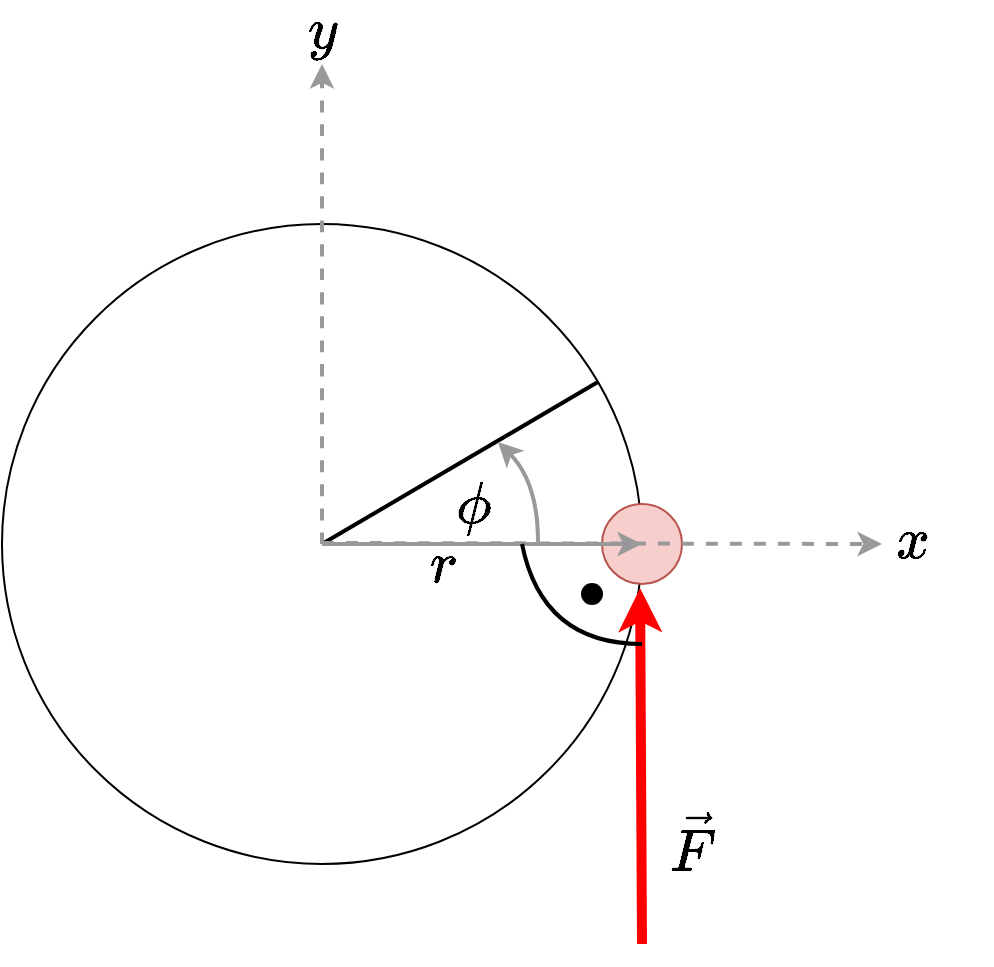 <mxfile version="17.2.4" type="device"><diagram id="vl4hmPA_81huadn6Fdek" name="Seite-1"><mxGraphModel dx="1018" dy="679" grid="1" gridSize="10" guides="1" tooltips="1" connect="1" arrows="1" fold="1" page="1" pageScale="1" pageWidth="827" pageHeight="1169" math="1" shadow="0"><root><mxCell id="0"/><mxCell id="1" parent="0"/><mxCell id="uFoPHNvz0BiyhUC6o0-7-1" value="" style="ellipse;whiteSpace=wrap;html=1;aspect=fixed;fillColor=none;" vertex="1" parent="1"><mxGeometry x="240" y="200" width="320" height="320" as="geometry"/></mxCell><mxCell id="uFoPHNvz0BiyhUC6o0-7-2" value="" style="ellipse;whiteSpace=wrap;html=1;aspect=fixed;fillColor=#f8cecc;strokeColor=#b85450;" vertex="1" parent="1"><mxGeometry x="540" y="340" width="40" height="40" as="geometry"/></mxCell><mxCell id="uFoPHNvz0BiyhUC6o0-7-3" value="" style="endArrow=none;html=1;rounded=0;strokeWidth=2;" edge="1" parent="1" target="uFoPHNvz0BiyhUC6o0-7-2"><mxGeometry width="50" height="50" relative="1" as="geometry"><mxPoint x="400" y="360" as="sourcePoint"/><mxPoint x="440" y="320" as="targetPoint"/></mxGeometry></mxCell><mxCell id="uFoPHNvz0BiyhUC6o0-7-4" value="" style="endArrow=classic;html=1;rounded=0;strokeWidth=5;entryX=0.997;entryY=0.569;entryDx=0;entryDy=0;entryPerimeter=0;strokeColor=#FF0000;" edge="1" parent="1" target="uFoPHNvz0BiyhUC6o0-7-1"><mxGeometry width="50" height="50" relative="1" as="geometry"><mxPoint x="560" y="560" as="sourcePoint"/><mxPoint x="440" y="320" as="targetPoint"/></mxGeometry></mxCell><mxCell id="uFoPHNvz0BiyhUC6o0-7-5" value="&lt;font style=&quot;font-size: 25px&quot;&gt;$$\vec{F}$$&lt;/font&gt;" style="text;html=1;resizable=0;autosize=1;align=center;verticalAlign=middle;points=[];fillColor=none;strokeColor=none;rounded=0;" vertex="1" parent="1"><mxGeometry x="510" y="500" width="150" height="20" as="geometry"/></mxCell><mxCell id="uFoPHNvz0BiyhUC6o0-7-7" value="&lt;font style=&quot;font-size: 25px&quot;&gt;$$r$$&lt;/font&gt;" style="text;html=1;resizable=0;autosize=1;align=center;verticalAlign=middle;points=[];fillColor=none;strokeColor=none;rounded=0;" vertex="1" parent="1"><mxGeometry x="420" y="360" width="80" height="20" as="geometry"/></mxCell><mxCell id="uFoPHNvz0BiyhUC6o0-7-8" value="" style="endArrow=none;html=1;rounded=0;fontSize=25;strokeColor=#000000;strokeWidth=2;entryX=0.931;entryY=0.247;entryDx=0;entryDy=0;entryPerimeter=0;" edge="1" parent="1" target="uFoPHNvz0BiyhUC6o0-7-1"><mxGeometry width="50" height="50" relative="1" as="geometry"><mxPoint x="400" y="360" as="sourcePoint"/><mxPoint x="440" y="320" as="targetPoint"/></mxGeometry></mxCell><mxCell id="uFoPHNvz0BiyhUC6o0-7-9" value="" style="endArrow=classic;html=1;fontSize=25;strokeColor=#999999;strokeWidth=2;curved=1;startArrow=none;startFill=0;endFill=1;" edge="1" parent="1"><mxGeometry width="50" height="50" relative="1" as="geometry"><mxPoint x="508" y="359" as="sourcePoint"/><mxPoint x="488" y="309" as="targetPoint"/><Array as="points"><mxPoint x="508" y="329"/></Array></mxGeometry></mxCell><mxCell id="uFoPHNvz0BiyhUC6o0-7-10" value="&lt;font style=&quot;font-size: 25px&quot;&gt;$$\phi$$&lt;/font&gt;" style="text;html=1;resizable=0;autosize=1;align=center;verticalAlign=middle;points=[];fillColor=none;strokeColor=none;rounded=0;" vertex="1" parent="1"><mxGeometry x="420" y="330" width="110" height="20" as="geometry"/></mxCell><mxCell id="uFoPHNvz0BiyhUC6o0-7-11" value="" style="endArrow=classic;html=1;fontSize=25;strokeColor=#999999;strokeWidth=2;curved=1;entryX=0.5;entryY=0.5;entryDx=0;entryDy=0;entryPerimeter=0;" edge="1" parent="1" target="uFoPHNvz0BiyhUC6o0-7-2"><mxGeometry width="50" height="50" relative="1" as="geometry"><mxPoint x="400" y="360" as="sourcePoint"/><mxPoint x="440" y="320" as="targetPoint"/></mxGeometry></mxCell><mxCell id="uFoPHNvz0BiyhUC6o0-7-12" value="" style="endArrow=classic;html=1;fontSize=25;strokeColor=#999999;strokeWidth=2;curved=1;dashed=1;" edge="1" parent="1"><mxGeometry width="50" height="50" relative="1" as="geometry"><mxPoint x="400" y="359.5" as="sourcePoint"/><mxPoint x="680" y="360" as="targetPoint"/></mxGeometry></mxCell><mxCell id="uFoPHNvz0BiyhUC6o0-7-13" value="" style="endArrow=classic;html=1;fontSize=25;strokeColor=#999999;strokeWidth=2;curved=1;dashed=1;" edge="1" parent="1"><mxGeometry width="50" height="50" relative="1" as="geometry"><mxPoint x="400" y="360" as="sourcePoint"/><mxPoint x="400" y="120" as="targetPoint"/></mxGeometry></mxCell><mxCell id="uFoPHNvz0BiyhUC6o0-7-14" value="&lt;font style=&quot;font-size: 25px&quot;&gt;$$x$$&lt;/font&gt;" style="text;html=1;resizable=0;autosize=1;align=center;verticalAlign=middle;points=[];fillColor=none;strokeColor=none;rounded=0;" vertex="1" parent="1"><mxGeometry x="655" y="348" width="80" height="20" as="geometry"/></mxCell><mxCell id="uFoPHNvz0BiyhUC6o0-7-15" value="&lt;font style=&quot;font-size: 25px&quot;&gt;$$y$$&lt;/font&gt;" style="text;html=1;resizable=0;autosize=1;align=center;verticalAlign=middle;points=[];fillColor=none;strokeColor=none;rounded=0;" vertex="1" parent="1"><mxGeometry x="360" y="93" width="80" height="20" as="geometry"/></mxCell><mxCell id="uFoPHNvz0BiyhUC6o0-7-16" value="" style="endArrow=none;html=1;fontSize=25;strokeColor=#000000;strokeWidth=2;curved=1;" edge="1" parent="1"><mxGeometry width="50" height="50" relative="1" as="geometry"><mxPoint x="500" y="360" as="sourcePoint"/><mxPoint x="560" y="410" as="targetPoint"/><Array as="points"><mxPoint x="510" y="410"/></Array></mxGeometry></mxCell><mxCell id="uFoPHNvz0BiyhUC6o0-7-17" value="" style="ellipse;whiteSpace=wrap;html=1;aspect=fixed;fontSize=25;fillColor=#000000;" vertex="1" parent="1"><mxGeometry x="530" y="380" width="10" height="10" as="geometry"/></mxCell></root></mxGraphModel></diagram></mxfile>